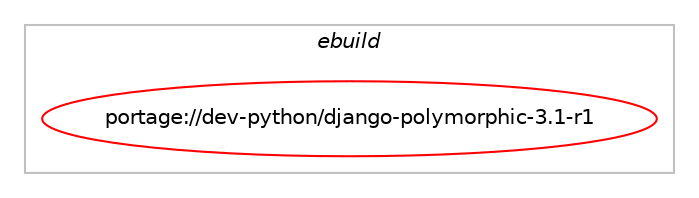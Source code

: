digraph prolog {

# *************
# Graph options
# *************

newrank=true;
concentrate=true;
compound=true;
graph [rankdir=LR,fontname=Helvetica,fontsize=10,ranksep=1.5];#, ranksep=2.5, nodesep=0.2];
edge  [arrowhead=vee];
node  [fontname=Helvetica,fontsize=10];

# **********
# The ebuild
# **********

subgraph cluster_leftcol {
color=gray;
label=<<i>ebuild</i>>;
id [label="portage://dev-python/django-polymorphic-3.1-r1", color=red, width=4, href="../dev-python/django-polymorphic-3.1-r1.svg"];
}

# ****************
# The dependencies
# ****************

subgraph cluster_midcol {
color=gray;
label=<<i>dependencies</i>>;
subgraph cluster_compile {
fillcolor="#eeeeee";
style=filled;
label=<<i>compile</i>>;
# *** BEGIN UNKNOWN DEPENDENCY TYPE (TODO) ***
# id -> equal(use_conditional_group(positive,test,portage://dev-python/django-polymorphic-3.1-r1,[use_conditional_group(positive,python_targets_python3_10,portage://dev-python/django-polymorphic-3.1-r1,[package_dependency(portage://dev-python/django-polymorphic-3.1-r1,install,no,dev-lang,python,none,[,,],[slot(3.10)],[use(enable(sqlite),none)])]),use_conditional_group(positive,python_targets_python3_11,portage://dev-python/django-polymorphic-3.1-r1,[package_dependency(portage://dev-python/django-polymorphic-3.1-r1,install,no,dev-lang,python,none,[,,],[slot(3.11)],[use(enable(sqlite),none)])]),use_conditional_group(positive,python_targets_python3_12,portage://dev-python/django-polymorphic-3.1-r1,[package_dependency(portage://dev-python/django-polymorphic-3.1-r1,install,no,dev-lang,python,none,[,,],[slot(3.12)],[use(enable(sqlite),none)])]),package_dependency(portage://dev-python/django-polymorphic-3.1-r1,install,no,dev-python,django,greaterequal,[2.1,,,2.1],[],[use(optenable(python_targets_python3_10),negative),use(optenable(python_targets_python3_11),negative),use(optenable(python_targets_python3_12),negative)]),package_dependency(portage://dev-python/django-polymorphic-3.1-r1,install,no,dev-python,dj-database-url,none,[,,],[],[use(optenable(python_targets_python3_10),negative),use(optenable(python_targets_python3_11),negative),use(optenable(python_targets_python3_12),negative)])]))
# *** END UNKNOWN DEPENDENCY TYPE (TODO) ***

}
subgraph cluster_compileandrun {
fillcolor="#eeeeee";
style=filled;
label=<<i>compile and run</i>>;
}
subgraph cluster_run {
fillcolor="#eeeeee";
style=filled;
label=<<i>run</i>>;
# *** BEGIN UNKNOWN DEPENDENCY TYPE (TODO) ***
# id -> equal(use_conditional_group(positive,python_targets_python3_10,portage://dev-python/django-polymorphic-3.1-r1,[package_dependency(portage://dev-python/django-polymorphic-3.1-r1,run,no,dev-lang,python,none,[,,],[slot(3.10)],[])]))
# *** END UNKNOWN DEPENDENCY TYPE (TODO) ***

# *** BEGIN UNKNOWN DEPENDENCY TYPE (TODO) ***
# id -> equal(use_conditional_group(positive,python_targets_python3_11,portage://dev-python/django-polymorphic-3.1-r1,[package_dependency(portage://dev-python/django-polymorphic-3.1-r1,run,no,dev-lang,python,none,[,,],[slot(3.11)],[])]))
# *** END UNKNOWN DEPENDENCY TYPE (TODO) ***

# *** BEGIN UNKNOWN DEPENDENCY TYPE (TODO) ***
# id -> equal(use_conditional_group(positive,python_targets_python3_12,portage://dev-python/django-polymorphic-3.1-r1,[package_dependency(portage://dev-python/django-polymorphic-3.1-r1,run,no,dev-lang,python,none,[,,],[slot(3.12)],[])]))
# *** END UNKNOWN DEPENDENCY TYPE (TODO) ***

# *** BEGIN UNKNOWN DEPENDENCY TYPE (TODO) ***
# id -> equal(package_dependency(portage://dev-python/django-polymorphic-3.1-r1,run,no,dev-python,django,greaterequal,[2.1,,,2.1],[],[use(optenable(python_targets_python3_10),negative),use(optenable(python_targets_python3_11),negative),use(optenable(python_targets_python3_12),negative)]))
# *** END UNKNOWN DEPENDENCY TYPE (TODO) ***

}
}

# **************
# The candidates
# **************

subgraph cluster_choices {
rank=same;
color=gray;
label=<<i>candidates</i>>;

}

}

